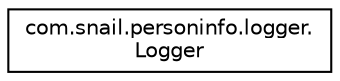 digraph "Graphical Class Hierarchy"
{
 // LATEX_PDF_SIZE
  edge [fontname="Helvetica",fontsize="10",labelfontname="Helvetica",labelfontsize="10"];
  node [fontname="Helvetica",fontsize="10",shape=record];
  rankdir="LR";
  Node0 [label="com.snail.personinfo.logger.\lLogger",height=0.2,width=0.4,color="black", fillcolor="white", style="filled",URL="$classcom_1_1snail_1_1personinfo_1_1logger_1_1_logger.html",tooltip=" "];
}
